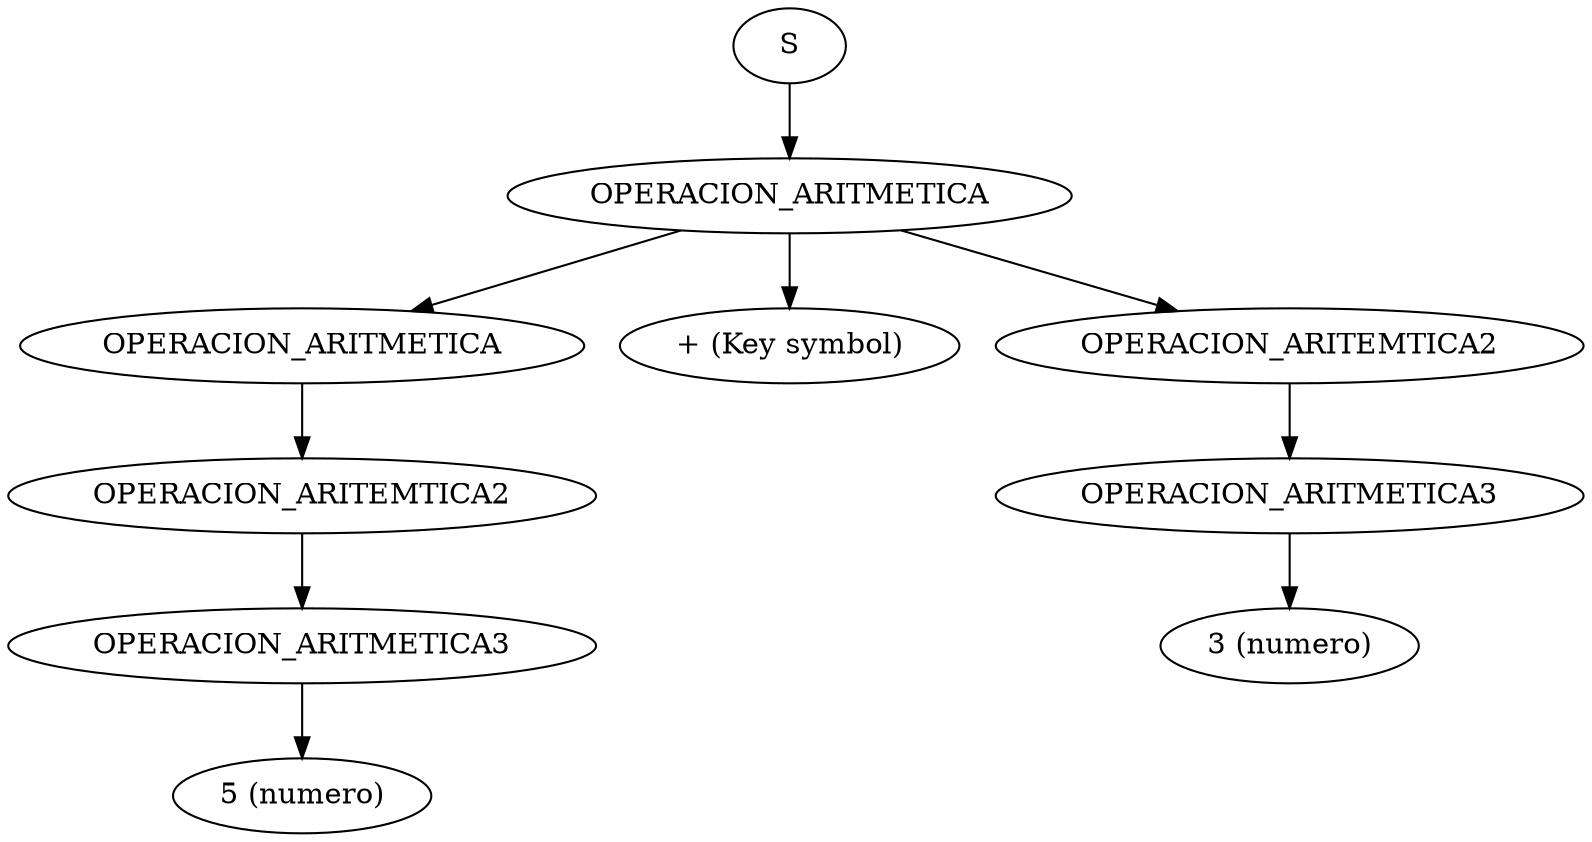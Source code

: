 digraph G{
nodo0[label="S"];
nodo1[label="OPERACION_ARITMETICA"];
nodo0->nodo1;
nodo2[label="OPERACION_ARITMETICA"];
nodo1->nodo2;
nodo3[label="OPERACION_ARITEMTICA2"];
nodo2->nodo3;
nodo4[label="OPERACION_ARITMETICA3"];
nodo3->nodo4;
nodo5[label="5 (numero)"];
nodo4->nodo5;
nodo6[label="+ (Key symbol)"];
nodo1->nodo6;
nodo7[label="OPERACION_ARITEMTICA2"];
nodo1->nodo7;
nodo8[label="OPERACION_ARITMETICA3"];
nodo7->nodo8;
nodo9[label="3 (numero)"];
nodo8->nodo9;
}